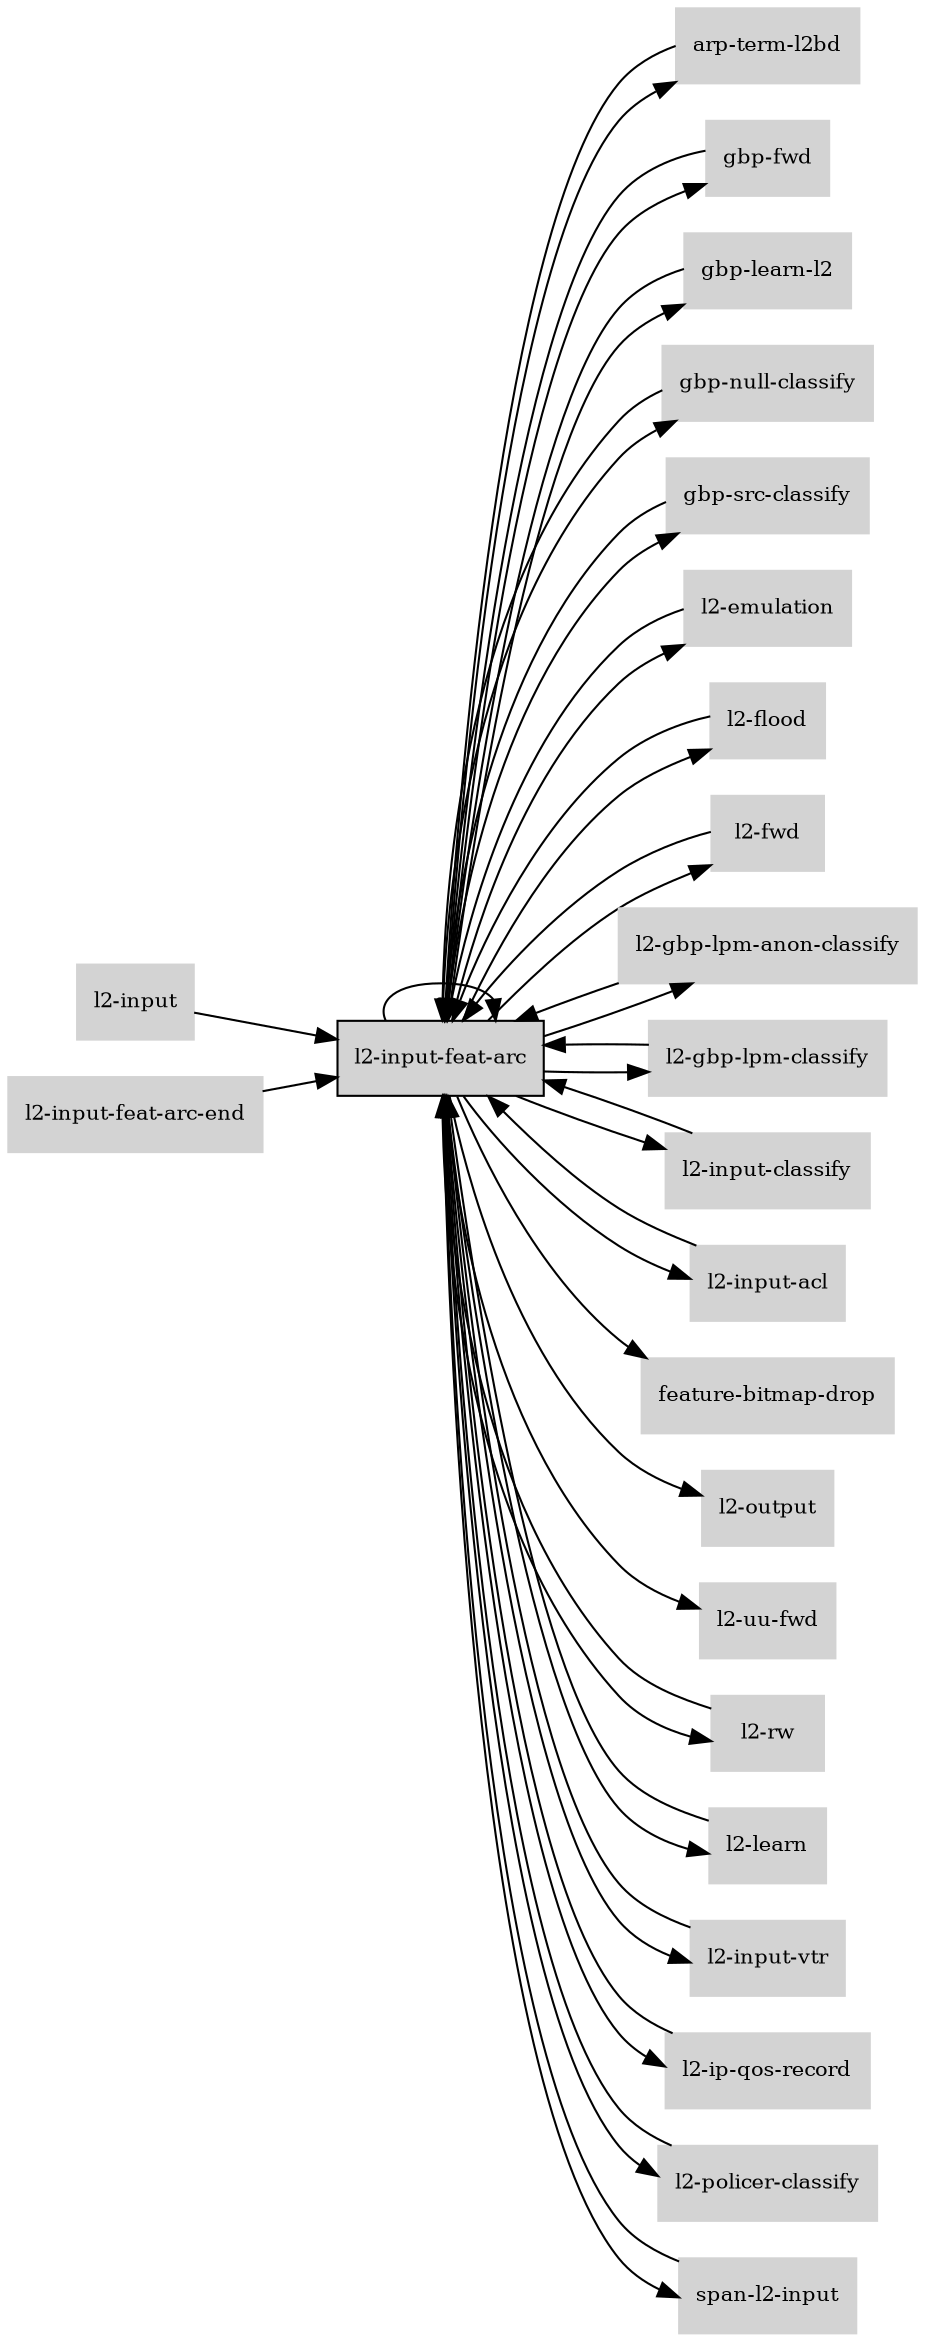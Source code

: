 digraph "l2_input_feat_arc_subgraph" {
  rankdir=LR;
  node [shape=box, style=filled, fontsize=10, color=lightgray, fontcolor=black, fillcolor=lightgray];
  "l2-input-feat-arc" [color=black, fontcolor=black, fillcolor=lightgray];
  edge [fontsize=8];
  "arp-term-l2bd" -> "l2-input-feat-arc";
  "gbp-fwd" -> "l2-input-feat-arc";
  "gbp-learn-l2" -> "l2-input-feat-arc";
  "gbp-null-classify" -> "l2-input-feat-arc";
  "gbp-src-classify" -> "l2-input-feat-arc";
  "l2-emulation" -> "l2-input-feat-arc";
  "l2-flood" -> "l2-input-feat-arc";
  "l2-fwd" -> "l2-input-feat-arc";
  "l2-gbp-lpm-anon-classify" -> "l2-input-feat-arc";
  "l2-gbp-lpm-classify" -> "l2-input-feat-arc";
  "l2-input-classify" -> "l2-input-feat-arc";
  "l2-input" -> "l2-input-feat-arc";
  "l2-input-acl" -> "l2-input-feat-arc";
  "l2-input-feat-arc" -> "feature-bitmap-drop";
  "l2-input-feat-arc" -> "l2-output";
  "l2-input-feat-arc" -> "l2-flood";
  "l2-input-feat-arc" -> "l2-uu-fwd";
  "l2-input-feat-arc" -> "arp-term-l2bd";
  "l2-input-feat-arc" -> "gbp-fwd";
  "l2-input-feat-arc" -> "l2-fwd";
  "l2-input-feat-arc" -> "l2-rw";
  "l2-input-feat-arc" -> "l2-learn";
  "l2-input-feat-arc" -> "l2-emulation";
  "l2-input-feat-arc" -> "gbp-learn-l2";
  "l2-input-feat-arc" -> "l2-gbp-lpm-anon-classify";
  "l2-input-feat-arc" -> "gbp-null-classify";
  "l2-input-feat-arc" -> "gbp-src-classify";
  "l2-input-feat-arc" -> "l2-gbp-lpm-classify";
  "l2-input-feat-arc" -> "l2-input-vtr";
  "l2-input-feat-arc" -> "l2-ip-qos-record";
  "l2-input-feat-arc" -> "l2-input-acl";
  "l2-input-feat-arc" -> "l2-policer-classify";
  "l2-input-feat-arc" -> "l2-input-feat-arc";
  "l2-input-feat-arc" -> "l2-input-classify";
  "l2-input-feat-arc" -> "span-l2-input";
  "l2-input-feat-arc-end" -> "l2-input-feat-arc";
  "l2-input-vtr" -> "l2-input-feat-arc";
  "l2-ip-qos-record" -> "l2-input-feat-arc";
  "l2-learn" -> "l2-input-feat-arc";
  "l2-policer-classify" -> "l2-input-feat-arc";
  "l2-rw" -> "l2-input-feat-arc";
  "span-l2-input" -> "l2-input-feat-arc";
}
